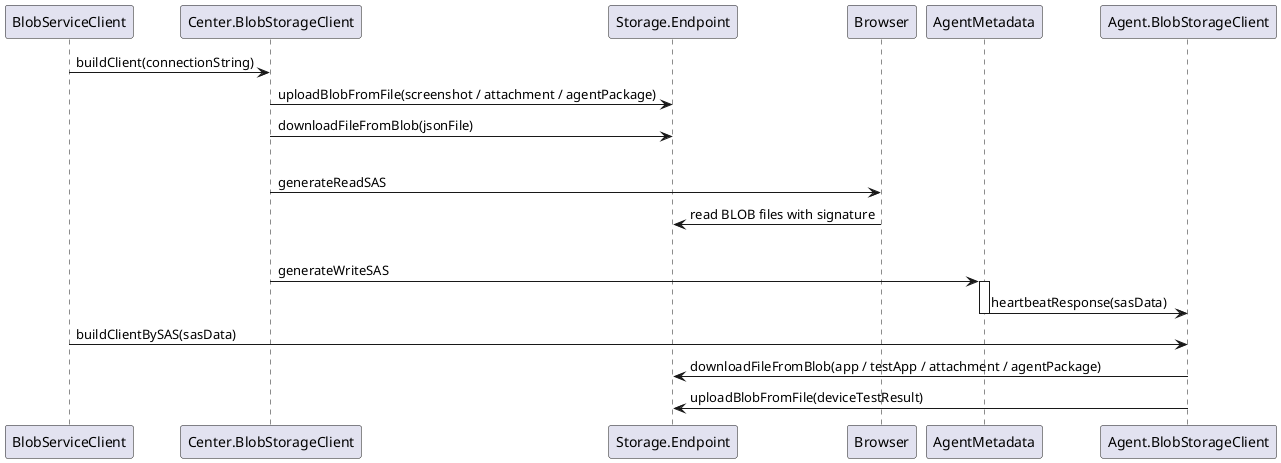 @startuml BLOB_storage
BlobServiceClient -> Center.BlobStorageClient: buildClient(connectionString)
Center.BlobStorageClient -> Storage.Endpoint: uploadBlobFromFile(screenshot / attachment / agentPackage)
Center.BlobStorageClient -> Storage.Endpoint: downloadFileFromBlob(jsonFile)
|||
Center.BlobStorageClient -> Browser: generateReadSAS
Browser -> Storage.Endpoint: read BLOB files with signature
|||
Center.BlobStorageClient -> AgentMetadata: generateWriteSAS
activate AgentMetadata
AgentMetadata -> Agent.BlobStorageClient: heartbeatResponse(sasData)
deactivate AgentMetadata
BlobServiceClient -> Agent.BlobStorageClient: buildClientBySAS(sasData)
Agent.BlobStorageClient -> Storage.Endpoint: downloadFileFromBlob(app / testApp / attachment / agentPackage)
Agent.BlobStorageClient -> Storage.Endpoint: uploadBlobFromFile(deviceTestResult)

@enduml


@startuml overall_cloud_storage_design
'(Azure BLOB, ALI Cloud, QINIU Cloud, etc.)
StorageServiceClient -> Center.FileStorageClient: buildClient(token)
Center.FileStorageClient -> Storage.Endpoint: uploadFromFile(screenshot / attachment / agentPackage)
Storage.Endpoint --> Center.FileStorageClient: uploaded file location
Center.FileStorageClient -> Storage.Endpoint: downloadToFile(jsonFile)
Storage.Endpoint --> Center.FileStorageClient: downloaded file
|||
Center.FileStorageClient -> Browser: generateTempTokenForRead
Browser -> Storage.Endpoint: read files with signed token from Center
|||
Center.FileStorageClient -> AgentMetadata: generateTempTokenForWrite
activate AgentMetadata
AgentMetadata -> Agent.FileStorageClient: heartbeatResponse(tempToken)
deactivate AgentMetadata
StorageServiceClient -> Agent.FileStorageClient: buildClientByTempToken(tempToken)
Agent.FileStorageClient -> Storage.Endpoint: downloadToFile(app / testApp / attachment / agentPackage)
Storage.Endpoint --> Agent.FileStorageClient: downloaded file
Agent.FileStorageClient -> Storage.Endpoint: uploadFromFile(deviceTestResult)
Storage.Endpoint --> Agent.FileStorageClient: uploaded file location

@enduml

